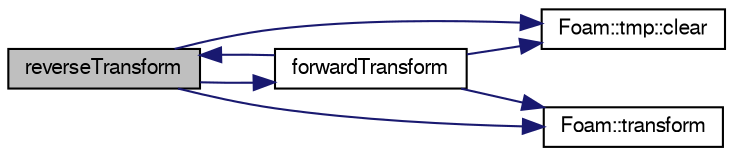 digraph "reverseTransform"
{
  bgcolor="transparent";
  edge [fontname="FreeSans",fontsize="10",labelfontname="FreeSans",labelfontsize="10"];
  node [fontname="FreeSans",fontsize="10",shape=record];
  rankdir="LR";
  Node83 [label="reverseTransform",height=0.2,width=0.4,color="black", fillcolor="grey75", style="filled", fontcolor="black"];
  Node83 -> Node84 [color="midnightblue",fontsize="10",style="solid",fontname="FreeSans"];
  Node84 [label="Foam::tmp::clear",height=0.2,width=0.4,color="black",URL="$a25962.html#adf1d9633e64d0de6a36e0af17ccd8163",tooltip="If object pointer points to valid object: "];
  Node83 -> Node85 [color="midnightblue",fontsize="10",style="solid",fontname="FreeSans"];
  Node85 [label="forwardTransform",height=0.2,width=0.4,color="black",URL="$a28942.html#a909d862c857f6ee70fd15d16a252aafe"];
  Node85 -> Node84 [color="midnightblue",fontsize="10",style="solid",fontname="FreeSans"];
  Node85 -> Node83 [color="midnightblue",fontsize="10",style="solid",fontname="FreeSans"];
  Node85 -> Node86 [color="midnightblue",fontsize="10",style="solid",fontname="FreeSans"];
  Node86 [label="Foam::transform",height=0.2,width=0.4,color="black",URL="$a21124.html#a919915170941701c1223291531ad010c"];
  Node83 -> Node86 [color="midnightblue",fontsize="10",style="solid",fontname="FreeSans"];
}
